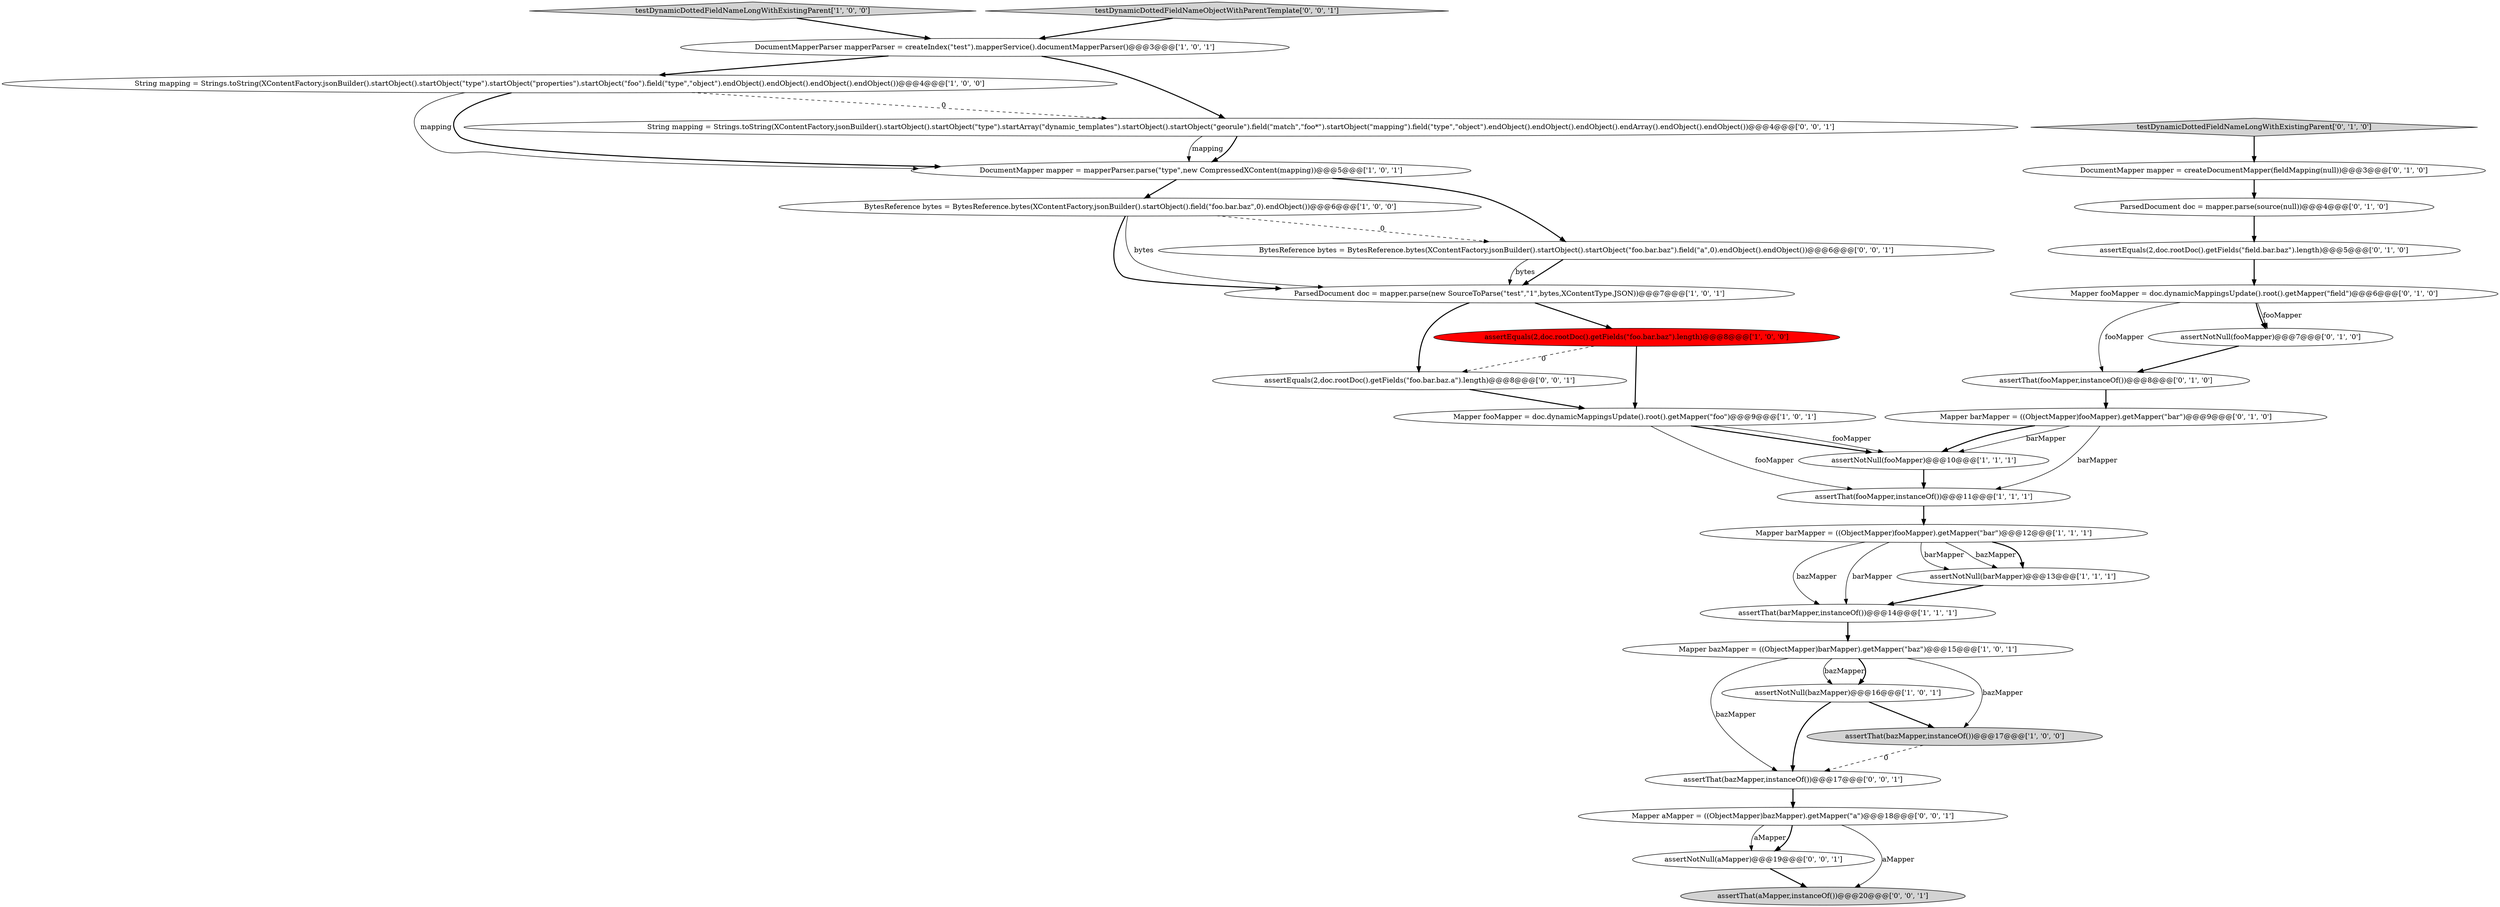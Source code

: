 digraph {
6 [style = filled, label = "assertNotNull(fooMapper)@@@10@@@['1', '1', '1']", fillcolor = white, shape = ellipse image = "AAA0AAABBB1BBB"];
15 [style = filled, label = "Mapper fooMapper = doc.dynamicMappingsUpdate().root().getMapper(\"foo\")@@@9@@@['1', '0', '1']", fillcolor = white, shape = ellipse image = "AAA0AAABBB1BBB"];
26 [style = filled, label = "Mapper aMapper = ((ObjectMapper)bazMapper).getMapper(\"a\")@@@18@@@['0', '0', '1']", fillcolor = white, shape = ellipse image = "AAA0AAABBB3BBB"];
1 [style = filled, label = "assertEquals(2,doc.rootDoc().getFields(\"foo.bar.baz\").length)@@@8@@@['1', '0', '0']", fillcolor = red, shape = ellipse image = "AAA1AAABBB1BBB"];
23 [style = filled, label = "DocumentMapper mapper = createDocumentMapper(fieldMapping(null))@@@3@@@['0', '1', '0']", fillcolor = white, shape = ellipse image = "AAA0AAABBB2BBB"];
16 [style = filled, label = "assertEquals(2,doc.rootDoc().getFields(\"field.bar.baz\").length)@@@5@@@['0', '1', '0']", fillcolor = white, shape = ellipse image = "AAA0AAABBB2BBB"];
12 [style = filled, label = "testDynamicDottedFieldNameLongWithExistingParent['1', '0', '0']", fillcolor = lightgray, shape = diamond image = "AAA0AAABBB1BBB"];
4 [style = filled, label = "String mapping = Strings.toString(XContentFactory.jsonBuilder().startObject().startObject(\"type\").startObject(\"properties\").startObject(\"foo\").field(\"type\",\"object\").endObject().endObject().endObject().endObject())@@@4@@@['1', '0', '0']", fillcolor = white, shape = ellipse image = "AAA0AAABBB1BBB"];
11 [style = filled, label = "Mapper barMapper = ((ObjectMapper)fooMapper).getMapper(\"bar\")@@@12@@@['1', '1', '1']", fillcolor = white, shape = ellipse image = "AAA0AAABBB1BBB"];
2 [style = filled, label = "DocumentMapper mapper = mapperParser.parse(\"type\",new CompressedXContent(mapping))@@@5@@@['1', '0', '1']", fillcolor = white, shape = ellipse image = "AAA0AAABBB1BBB"];
9 [style = filled, label = "assertThat(barMapper,instanceOf())@@@14@@@['1', '1', '1']", fillcolor = white, shape = ellipse image = "AAA0AAABBB1BBB"];
10 [style = filled, label = "DocumentMapperParser mapperParser = createIndex(\"test\").mapperService().documentMapperParser()@@@3@@@['1', '0', '1']", fillcolor = white, shape = ellipse image = "AAA0AAABBB1BBB"];
22 [style = filled, label = "assertThat(fooMapper,instanceOf())@@@8@@@['0', '1', '0']", fillcolor = white, shape = ellipse image = "AAA0AAABBB2BBB"];
28 [style = filled, label = "String mapping = Strings.toString(XContentFactory.jsonBuilder().startObject().startObject(\"type\").startArray(\"dynamic_templates\").startObject().startObject(\"georule\").field(\"match\",\"foo*\").startObject(\"mapping\").field(\"type\",\"object\").endObject().endObject().endObject().endArray().endObject().endObject())@@@4@@@['0', '0', '1']", fillcolor = white, shape = ellipse image = "AAA0AAABBB3BBB"];
3 [style = filled, label = "ParsedDocument doc = mapper.parse(new SourceToParse(\"test\",\"1\",bytes,XContentType.JSON))@@@7@@@['1', '0', '1']", fillcolor = white, shape = ellipse image = "AAA0AAABBB1BBB"];
21 [style = filled, label = "testDynamicDottedFieldNameLongWithExistingParent['0', '1', '0']", fillcolor = lightgray, shape = diamond image = "AAA0AAABBB2BBB"];
25 [style = filled, label = "assertNotNull(aMapper)@@@19@@@['0', '0', '1']", fillcolor = white, shape = ellipse image = "AAA0AAABBB3BBB"];
14 [style = filled, label = "Mapper bazMapper = ((ObjectMapper)barMapper).getMapper(\"baz\")@@@15@@@['1', '0', '1']", fillcolor = white, shape = ellipse image = "AAA0AAABBB1BBB"];
31 [style = filled, label = "assertEquals(2,doc.rootDoc().getFields(\"foo.bar.baz.a\").length)@@@8@@@['0', '0', '1']", fillcolor = white, shape = ellipse image = "AAA0AAABBB3BBB"];
5 [style = filled, label = "assertNotNull(barMapper)@@@13@@@['1', '1', '1']", fillcolor = white, shape = ellipse image = "AAA0AAABBB1BBB"];
20 [style = filled, label = "Mapper fooMapper = doc.dynamicMappingsUpdate().root().getMapper(\"field\")@@@6@@@['0', '1', '0']", fillcolor = white, shape = ellipse image = "AAA0AAABBB2BBB"];
27 [style = filled, label = "BytesReference bytes = BytesReference.bytes(XContentFactory.jsonBuilder().startObject().startObject(\"foo.bar.baz\").field(\"a\",0).endObject().endObject())@@@6@@@['0', '0', '1']", fillcolor = white, shape = ellipse image = "AAA0AAABBB3BBB"];
24 [style = filled, label = "assertThat(aMapper,instanceOf())@@@20@@@['0', '0', '1']", fillcolor = lightgray, shape = ellipse image = "AAA0AAABBB3BBB"];
18 [style = filled, label = "assertNotNull(fooMapper)@@@7@@@['0', '1', '0']", fillcolor = white, shape = ellipse image = "AAA0AAABBB2BBB"];
0 [style = filled, label = "BytesReference bytes = BytesReference.bytes(XContentFactory.jsonBuilder().startObject().field(\"foo.bar.baz\",0).endObject())@@@6@@@['1', '0', '0']", fillcolor = white, shape = ellipse image = "AAA0AAABBB1BBB"];
29 [style = filled, label = "assertThat(bazMapper,instanceOf())@@@17@@@['0', '0', '1']", fillcolor = white, shape = ellipse image = "AAA0AAABBB3BBB"];
8 [style = filled, label = "assertNotNull(bazMapper)@@@16@@@['1', '0', '1']", fillcolor = white, shape = ellipse image = "AAA0AAABBB1BBB"];
13 [style = filled, label = "assertThat(fooMapper,instanceOf())@@@11@@@['1', '1', '1']", fillcolor = white, shape = ellipse image = "AAA0AAABBB1BBB"];
19 [style = filled, label = "ParsedDocument doc = mapper.parse(source(null))@@@4@@@['0', '1', '0']", fillcolor = white, shape = ellipse image = "AAA0AAABBB2BBB"];
30 [style = filled, label = "testDynamicDottedFieldNameObjectWithParentTemplate['0', '0', '1']", fillcolor = lightgray, shape = diamond image = "AAA0AAABBB3BBB"];
7 [style = filled, label = "assertThat(bazMapper,instanceOf())@@@17@@@['1', '0', '0']", fillcolor = lightgray, shape = ellipse image = "AAA0AAABBB1BBB"];
17 [style = filled, label = "Mapper barMapper = ((ObjectMapper)fooMapper).getMapper(\"bar\")@@@9@@@['0', '1', '0']", fillcolor = white, shape = ellipse image = "AAA0AAABBB2BBB"];
0->3 [style = bold, label=""];
17->13 [style = solid, label="barMapper"];
20->22 [style = solid, label="fooMapper"];
10->28 [style = bold, label=""];
26->25 [style = solid, label="aMapper"];
3->1 [style = bold, label=""];
5->9 [style = bold, label=""];
17->6 [style = bold, label=""];
3->31 [style = bold, label=""];
14->7 [style = solid, label="bazMapper"];
11->9 [style = solid, label="bazMapper"];
1->15 [style = bold, label=""];
1->31 [style = dashed, label="0"];
26->25 [style = bold, label=""];
20->18 [style = solid, label="fooMapper"];
27->3 [style = bold, label=""];
17->6 [style = solid, label="barMapper"];
11->5 [style = solid, label="barMapper"];
15->6 [style = bold, label=""];
4->2 [style = bold, label=""];
0->27 [style = dashed, label="0"];
15->13 [style = solid, label="fooMapper"];
11->5 [style = solid, label="bazMapper"];
13->11 [style = bold, label=""];
31->15 [style = bold, label=""];
11->9 [style = solid, label="barMapper"];
14->8 [style = solid, label="bazMapper"];
8->7 [style = bold, label=""];
4->28 [style = dashed, label="0"];
19->16 [style = bold, label=""];
29->26 [style = bold, label=""];
20->18 [style = bold, label=""];
4->2 [style = solid, label="mapping"];
28->2 [style = bold, label=""];
11->5 [style = bold, label=""];
25->24 [style = bold, label=""];
15->6 [style = solid, label="fooMapper"];
2->0 [style = bold, label=""];
12->10 [style = bold, label=""];
18->22 [style = bold, label=""];
27->3 [style = solid, label="bytes"];
28->2 [style = solid, label="mapping"];
23->19 [style = bold, label=""];
6->13 [style = bold, label=""];
26->24 [style = solid, label="aMapper"];
9->14 [style = bold, label=""];
10->4 [style = bold, label=""];
30->10 [style = bold, label=""];
22->17 [style = bold, label=""];
2->27 [style = bold, label=""];
0->3 [style = solid, label="bytes"];
7->29 [style = dashed, label="0"];
14->8 [style = bold, label=""];
16->20 [style = bold, label=""];
8->29 [style = bold, label=""];
21->23 [style = bold, label=""];
14->29 [style = solid, label="bazMapper"];
}
